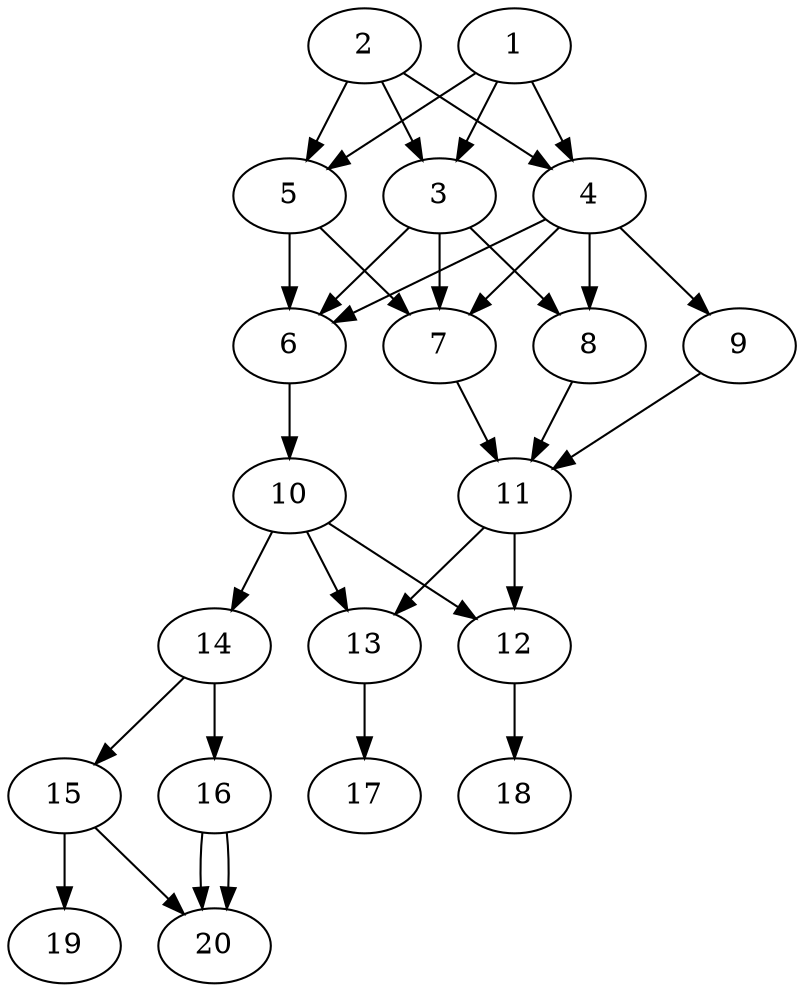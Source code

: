 // DAG automatically generated by daggen at Sat Jul 27 15:36:52 2019
// ./daggen --dot -n 20 --ccr 0.5 --fat 0.4 --regular 0.5 --density 0.8 --mindata 5242880 --maxdata 52428800 
digraph G {
  1 [size="59187200", alpha="0.03", expect_size="29593600"] 
  1 -> 3 [size ="29593600"]
  1 -> 4 [size ="29593600"]
  1 -> 5 [size ="29593600"]
  2 [size="55869440", alpha="0.16", expect_size="27934720"] 
  2 -> 3 [size ="27934720"]
  2 -> 4 [size ="27934720"]
  2 -> 5 [size ="27934720"]
  3 [size="23142400", alpha="0.11", expect_size="11571200"] 
  3 -> 6 [size ="11571200"]
  3 -> 7 [size ="11571200"]
  3 -> 8 [size ="11571200"]
  4 [size="10823680", alpha="0.17", expect_size="5411840"] 
  4 -> 6 [size ="5411840"]
  4 -> 7 [size ="5411840"]
  4 -> 8 [size ="5411840"]
  4 -> 9 [size ="5411840"]
  5 [size="101634048", alpha="0.19", expect_size="50817024"] 
  5 -> 6 [size ="50817024"]
  5 -> 7 [size ="50817024"]
  6 [size="11282432", alpha="0.14", expect_size="5641216"] 
  6 -> 10 [size ="5641216"]
  7 [size="60868608", alpha="0.17", expect_size="30434304"] 
  7 -> 11 [size ="30434304"]
  8 [size="98039808", alpha="0.10", expect_size="49019904"] 
  8 -> 11 [size ="49019904"]
  9 [size="30261248", alpha="0.06", expect_size="15130624"] 
  9 -> 11 [size ="15130624"]
  10 [size="47267840", alpha="0.06", expect_size="23633920"] 
  10 -> 12 [size ="23633920"]
  10 -> 13 [size ="23633920"]
  10 -> 14 [size ="23633920"]
  11 [size="98172928", alpha="0.05", expect_size="49086464"] 
  11 -> 12 [size ="49086464"]
  11 -> 13 [size ="49086464"]
  12 [size="16515072", alpha="0.17", expect_size="8257536"] 
  12 -> 18 [size ="8257536"]
  13 [size="89901056", alpha="0.10", expect_size="44950528"] 
  13 -> 17 [size ="44950528"]
  14 [size="46405632", alpha="0.04", expect_size="23202816"] 
  14 -> 15 [size ="23202816"]
  14 -> 16 [size ="23202816"]
  15 [size="30287872", alpha="0.12", expect_size="15143936"] 
  15 -> 19 [size ="15143936"]
  15 -> 20 [size ="15143936"]
  16 [size="26273792", alpha="0.02", expect_size="13136896"] 
  16 -> 20 [size ="13136896"]
  16 -> 20 [size ="13136896"]
  17 [size="91000832", alpha="0.14", expect_size="45500416"] 
  18 [size="74559488", alpha="0.17", expect_size="37279744"] 
  19 [size="26439680", alpha="0.12", expect_size="13219840"] 
  20 [size="56985600", alpha="0.01", expect_size="28492800"] 
}
